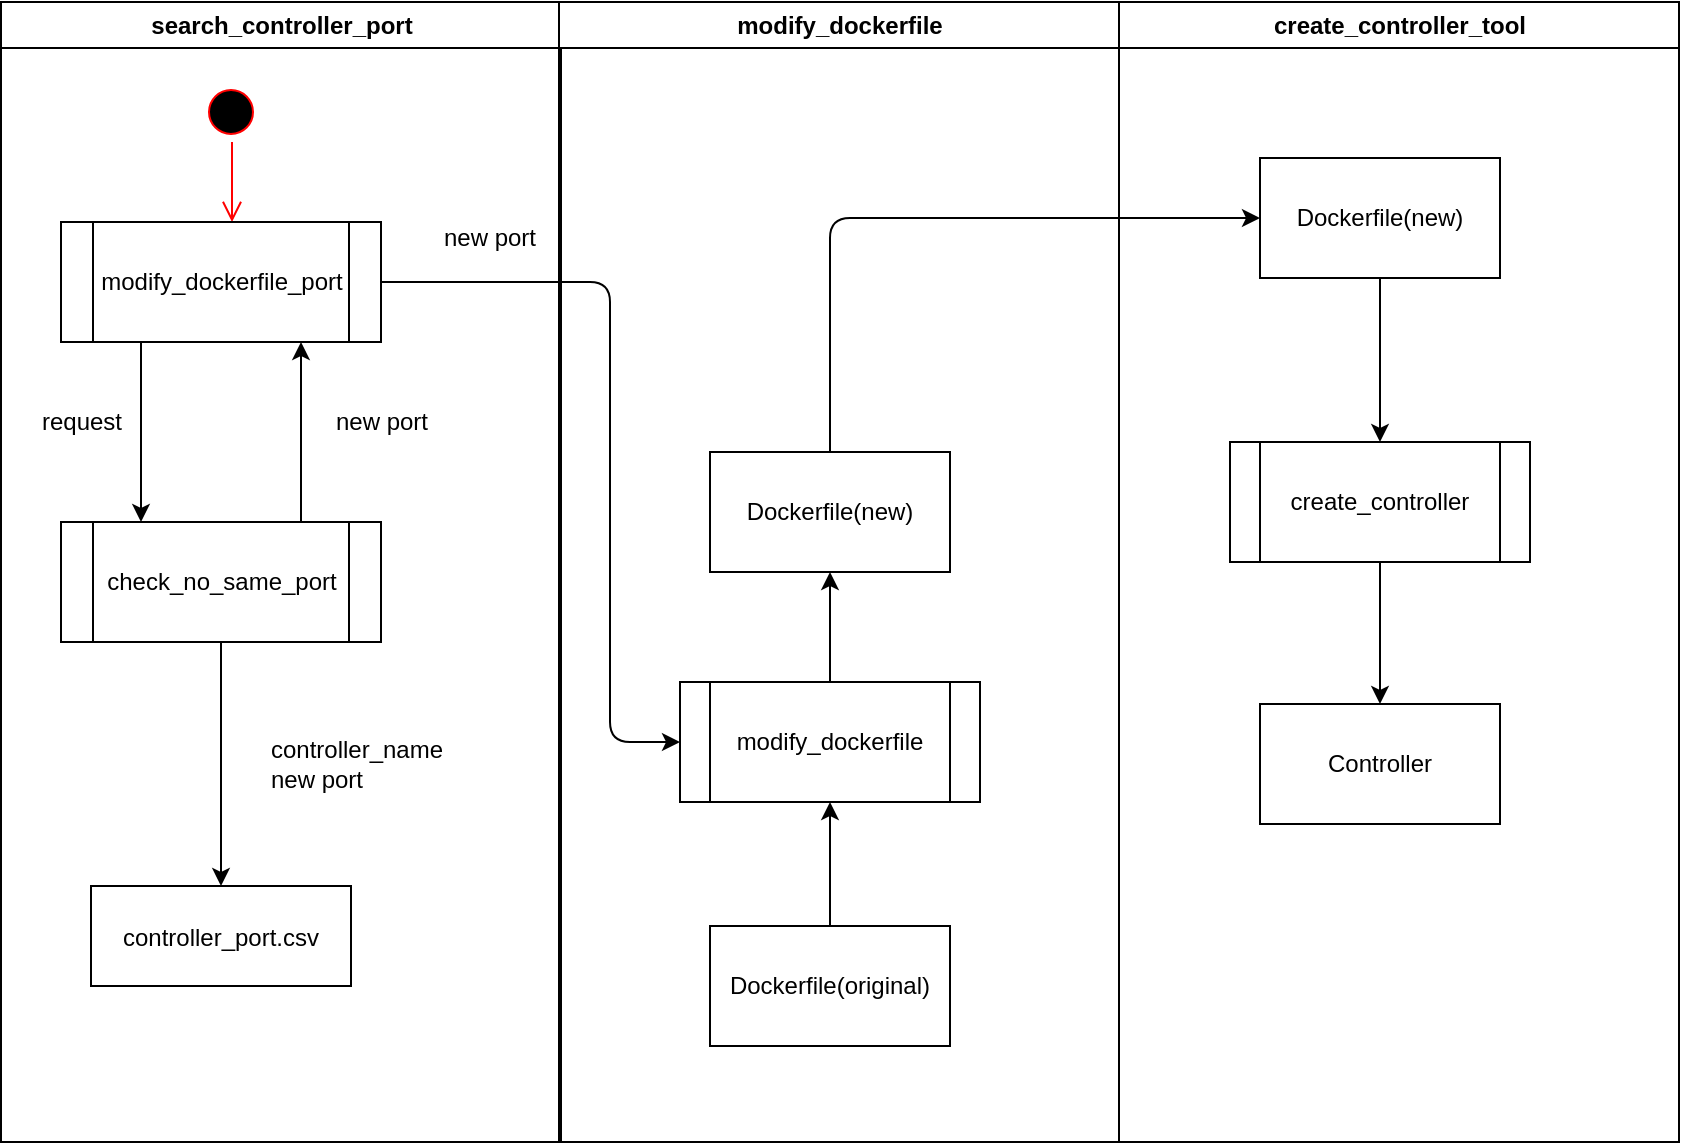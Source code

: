 <mxfile version="10.6.7" type="google"><diagram name="Page-1" id="e7e014a7-5840-1c2e-5031-d8a46d1fe8dd"><mxGraphModel dx="938" dy="678" grid="1" gridSize="10" guides="1" tooltips="1" connect="1" arrows="1" fold="1" page="1" pageScale="1" pageWidth="1169" pageHeight="826" background="#ffffff" math="0" shadow="0"><root><mxCell id="0"/><mxCell id="1" parent="0"/><mxCell id="2" value="search_controller_port" style="swimlane;whiteSpace=wrap;startSize=23;" parent="1" vertex="1"><mxGeometry x="165.5" y="128" width="280" height="570" as="geometry"/></mxCell><mxCell id="5" value="" style="ellipse;shape=startState;fillColor=#000000;strokeColor=#ff0000;" parent="2" vertex="1"><mxGeometry x="100" y="40" width="30" height="30" as="geometry"/></mxCell><mxCell id="6" value="" style="edgeStyle=elbowEdgeStyle;elbow=horizontal;verticalAlign=bottom;endArrow=open;endSize=8;strokeColor=#FF0000;endFill=1;rounded=0" parent="2" edge="1"><mxGeometry x="100" y="40" as="geometry"><mxPoint x="115.5" y="110" as="targetPoint"/><mxPoint x="115.5" y="70" as="sourcePoint"/></mxGeometry></mxCell><mxCell id="1KaIErvx3QjrbP7UMAAB-43" value="" style="endArrow=classic;html=1;entryX=0.25;entryY=0;entryDx=0;entryDy=0;exitX=0.25;exitY=1;exitDx=0;exitDy=0;" edge="1" parent="2" source="1KaIErvx3QjrbP7UMAAB-66" target="1KaIErvx3QjrbP7UMAAB-65"><mxGeometry width="50" height="50" relative="1" as="geometry"><mxPoint x="92.5" y="160" as="sourcePoint"/><mxPoint x="91.5" y="260" as="targetPoint"/></mxGeometry></mxCell><mxCell id="1KaIErvx3QjrbP7UMAAB-48" value="" style="endArrow=classic;html=1;entryX=0.75;entryY=1;entryDx=0;entryDy=0;exitX=0.75;exitY=0;exitDx=0;exitDy=0;" edge="1" parent="2" source="1KaIErvx3QjrbP7UMAAB-65" target="1KaIErvx3QjrbP7UMAAB-66"><mxGeometry width="50" height="50" relative="1" as="geometry"><mxPoint x="156.5" y="260" as="sourcePoint"/><mxPoint x="157.5" y="160" as="targetPoint"/></mxGeometry></mxCell><mxCell id="1KaIErvx3QjrbP7UMAAB-50" value="request" style="text;html=1;strokeColor=none;fillColor=none;align=center;verticalAlign=middle;whiteSpace=wrap;rounded=0;" vertex="1" parent="2"><mxGeometry x="10" y="200" width="60" height="20" as="geometry"/></mxCell><mxCell id="1KaIErvx3QjrbP7UMAAB-51" value="new port" style="text;html=1;strokeColor=none;fillColor=none;align=center;verticalAlign=middle;whiteSpace=wrap;rounded=0;" vertex="1" parent="2"><mxGeometry x="160" y="200" width="60" height="20" as="geometry"/></mxCell><mxCell id="1KaIErvx3QjrbP7UMAAB-61" value="&lt;div align=&quot;left&quot;&gt;controller_name&lt;br&gt;&lt;/div&gt;&lt;div align=&quot;left&quot;&gt;new port&lt;/div&gt;" style="text;html=1;strokeColor=none;fillColor=none;align=center;verticalAlign=middle;whiteSpace=wrap;rounded=0;" vertex="1" parent="2"><mxGeometry x="125" y="362" width="105" height="38" as="geometry"/></mxCell><mxCell id="1KaIErvx3QjrbP7UMAAB-62" value="new port" style="text;html=1;strokeColor=none;fillColor=none;align=center;verticalAlign=middle;whiteSpace=wrap;rounded=0;" vertex="1" parent="2"><mxGeometry x="214.5" y="108" width="60" height="20" as="geometry"/></mxCell><mxCell id="1KaIErvx3QjrbP7UMAAB-65" value="check_no_same_port" style="shape=process;whiteSpace=wrap;html=1;backgroundOutline=1;" vertex="1" parent="2"><mxGeometry x="30" y="260" width="160" height="60" as="geometry"/></mxCell><mxCell id="1KaIErvx3QjrbP7UMAAB-66" value="modify_dockerfile_port" style="shape=process;whiteSpace=wrap;html=1;backgroundOutline=1;" vertex="1" parent="2"><mxGeometry x="30" y="110" width="160" height="60" as="geometry"/></mxCell><mxCell id="1KaIErvx3QjrbP7UMAAB-45" value="controller_port.csv" style="" vertex="1" parent="2"><mxGeometry x="45" y="442" width="130" height="50" as="geometry"/></mxCell><mxCell id="1KaIErvx3QjrbP7UMAAB-46" value="" style="edgeStyle=orthogonalEdgeStyle;rounded=0;orthogonalLoop=1;jettySize=auto;html=1;exitX=0.5;exitY=1;exitDx=0;exitDy=0;" edge="1" parent="2" source="1KaIErvx3QjrbP7UMAAB-65" target="1KaIErvx3QjrbP7UMAAB-45"><mxGeometry relative="1" as="geometry"><mxPoint x="189" y="285" as="sourcePoint"/></mxGeometry></mxCell><mxCell id="3" value="modify_dockerfile" style="swimlane;whiteSpace=wrap" parent="1" vertex="1"><mxGeometry x="444.5" y="128" width="280" height="570" as="geometry"/></mxCell><mxCell id="1KaIErvx3QjrbP7UMAAB-68" value="Dockerfile(&lt;span lang=&quot;en&quot;&gt;&lt;span title=&quot;&quot;&gt;original&lt;/span&gt;&lt;/span&gt;)" style="rounded=0;whiteSpace=wrap;html=1;" vertex="1" parent="3"><mxGeometry x="75.5" y="462" width="120" height="60" as="geometry"/></mxCell><mxCell id="1KaIErvx3QjrbP7UMAAB-69" value="modify_dockerfile" style="shape=process;whiteSpace=wrap;html=1;backgroundOutline=1;" vertex="1" parent="3"><mxGeometry x="60.5" y="340" width="150" height="60" as="geometry"/></mxCell><mxCell id="1KaIErvx3QjrbP7UMAAB-71" value="" style="endArrow=classic;html=1;entryX=0.5;entryY=1;entryDx=0;entryDy=0;exitX=0.5;exitY=0;exitDx=0;exitDy=0;" edge="1" parent="3" source="1KaIErvx3QjrbP7UMAAB-68" target="1KaIErvx3QjrbP7UMAAB-69"><mxGeometry width="50" height="50" relative="1" as="geometry"><mxPoint x="-274.5" y="642" as="sourcePoint"/><mxPoint x="-224.5" y="592" as="targetPoint"/></mxGeometry></mxCell><mxCell id="1KaIErvx3QjrbP7UMAAB-72" value="Dockerfile(new)" style="rounded=0;whiteSpace=wrap;html=1;" vertex="1" parent="3"><mxGeometry x="75.5" y="225" width="120" height="60" as="geometry"/></mxCell><mxCell id="1KaIErvx3QjrbP7UMAAB-73" value="" style="endArrow=classic;html=1;entryX=0.5;entryY=1;entryDx=0;entryDy=0;exitX=0.5;exitY=0;exitDx=0;exitDy=0;" edge="1" parent="3" source="1KaIErvx3QjrbP7UMAAB-69" target="1KaIErvx3QjrbP7UMAAB-72"><mxGeometry width="50" height="50" relative="1" as="geometry"><mxPoint x="-274.5" y="642" as="sourcePoint"/><mxPoint x="-224.5" y="592" as="targetPoint"/></mxGeometry></mxCell><mxCell id="4" value="create_controller_tool" style="swimlane;whiteSpace=wrap" parent="1" vertex="1"><mxGeometry x="724.5" y="128" width="280" height="570" as="geometry"/></mxCell><mxCell id="1KaIErvx3QjrbP7UMAAB-67" value="create_controller" style="shape=process;whiteSpace=wrap;html=1;backgroundOutline=1;" vertex="1" parent="4"><mxGeometry x="55.5" y="220" width="150" height="60" as="geometry"/></mxCell><mxCell id="1KaIErvx3QjrbP7UMAAB-74" value="Dockerfile(new)" style="rounded=0;whiteSpace=wrap;html=1;" vertex="1" parent="4"><mxGeometry x="70.5" y="78" width="120" height="60" as="geometry"/></mxCell><mxCell id="1KaIErvx3QjrbP7UMAAB-76" value="" style="endArrow=classic;html=1;entryX=0.5;entryY=0;entryDx=0;entryDy=0;exitX=0.5;exitY=1;exitDx=0;exitDy=0;" edge="1" parent="4" source="1KaIErvx3QjrbP7UMAAB-74" target="1KaIErvx3QjrbP7UMAAB-67"><mxGeometry width="50" height="50" relative="1" as="geometry"><mxPoint x="-554.5" y="642" as="sourcePoint"/><mxPoint x="-504.5" y="592" as="targetPoint"/></mxGeometry></mxCell><mxCell id="1KaIErvx3QjrbP7UMAAB-77" value="Controller" style="rounded=0;whiteSpace=wrap;html=1;" vertex="1" parent="4"><mxGeometry x="70.5" y="351" width="120" height="60" as="geometry"/></mxCell><mxCell id="1KaIErvx3QjrbP7UMAAB-78" value="" style="endArrow=classic;html=1;entryX=0.5;entryY=0;entryDx=0;entryDy=0;exitX=0.5;exitY=1;exitDx=0;exitDy=0;" edge="1" parent="4" source="1KaIErvx3QjrbP7UMAAB-67" target="1KaIErvx3QjrbP7UMAAB-77"><mxGeometry width="50" height="50" relative="1" as="geometry"><mxPoint x="-554.5" y="642" as="sourcePoint"/><mxPoint x="-504.5" y="592" as="targetPoint"/></mxGeometry></mxCell><mxCell id="1KaIErvx3QjrbP7UMAAB-70" value="" style="endArrow=classic;html=1;entryX=0;entryY=0.5;entryDx=0;entryDy=0;exitX=1;exitY=0.5;exitDx=0;exitDy=0;" edge="1" parent="1" source="1KaIErvx3QjrbP7UMAAB-66" target="1KaIErvx3QjrbP7UMAAB-69"><mxGeometry width="50" height="50" relative="1" as="geometry"><mxPoint x="170" y="770" as="sourcePoint"/><mxPoint x="220" y="720" as="targetPoint"/><Array as="points"><mxPoint x="470" y="268"/><mxPoint x="470" y="498"/></Array></mxGeometry></mxCell><mxCell id="1KaIErvx3QjrbP7UMAAB-75" value="" style="endArrow=classic;html=1;entryX=0;entryY=0.5;entryDx=0;entryDy=0;exitX=0.5;exitY=0;exitDx=0;exitDy=0;" edge="1" parent="1" source="1KaIErvx3QjrbP7UMAAB-72" target="1KaIErvx3QjrbP7UMAAB-74"><mxGeometry width="50" height="50" relative="1" as="geometry"><mxPoint x="170" y="770" as="sourcePoint"/><mxPoint x="220" y="720" as="targetPoint"/><Array as="points"><mxPoint x="580" y="236"/></Array></mxGeometry></mxCell></root></mxGraphModel></diagram></mxfile>